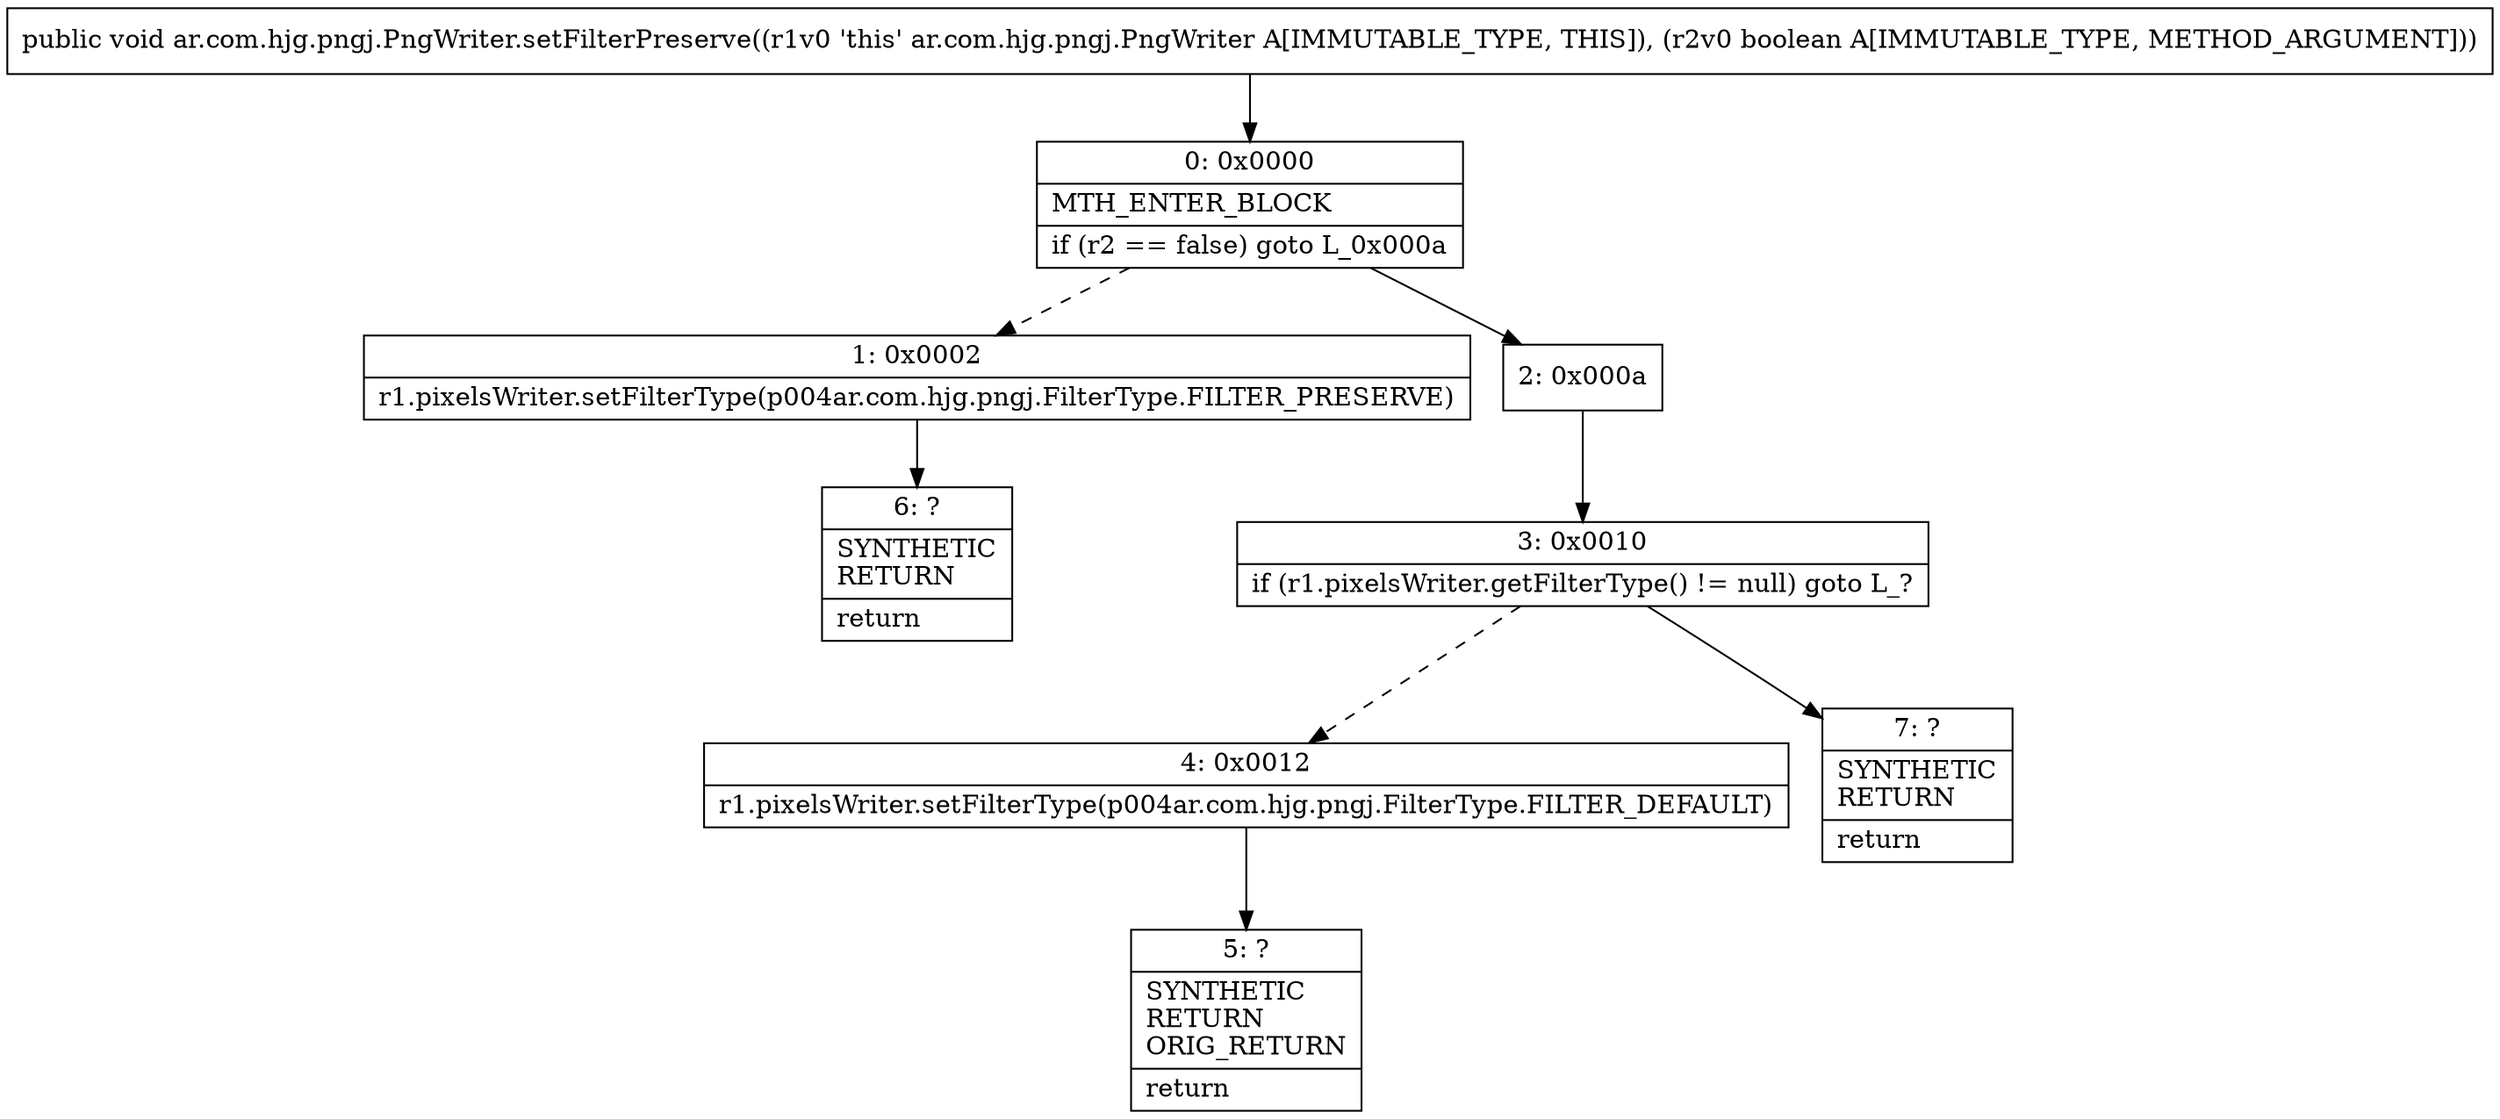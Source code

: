 digraph "CFG forar.com.hjg.pngj.PngWriter.setFilterPreserve(Z)V" {
Node_0 [shape=record,label="{0\:\ 0x0000|MTH_ENTER_BLOCK\l|if (r2 == false) goto L_0x000a\l}"];
Node_1 [shape=record,label="{1\:\ 0x0002|r1.pixelsWriter.setFilterType(p004ar.com.hjg.pngj.FilterType.FILTER_PRESERVE)\l}"];
Node_2 [shape=record,label="{2\:\ 0x000a}"];
Node_3 [shape=record,label="{3\:\ 0x0010|if (r1.pixelsWriter.getFilterType() != null) goto L_?\l}"];
Node_4 [shape=record,label="{4\:\ 0x0012|r1.pixelsWriter.setFilterType(p004ar.com.hjg.pngj.FilterType.FILTER_DEFAULT)\l}"];
Node_5 [shape=record,label="{5\:\ ?|SYNTHETIC\lRETURN\lORIG_RETURN\l|return\l}"];
Node_6 [shape=record,label="{6\:\ ?|SYNTHETIC\lRETURN\l|return\l}"];
Node_7 [shape=record,label="{7\:\ ?|SYNTHETIC\lRETURN\l|return\l}"];
MethodNode[shape=record,label="{public void ar.com.hjg.pngj.PngWriter.setFilterPreserve((r1v0 'this' ar.com.hjg.pngj.PngWriter A[IMMUTABLE_TYPE, THIS]), (r2v0 boolean A[IMMUTABLE_TYPE, METHOD_ARGUMENT])) }"];
MethodNode -> Node_0;
Node_0 -> Node_1[style=dashed];
Node_0 -> Node_2;
Node_1 -> Node_6;
Node_2 -> Node_3;
Node_3 -> Node_4[style=dashed];
Node_3 -> Node_7;
Node_4 -> Node_5;
}

